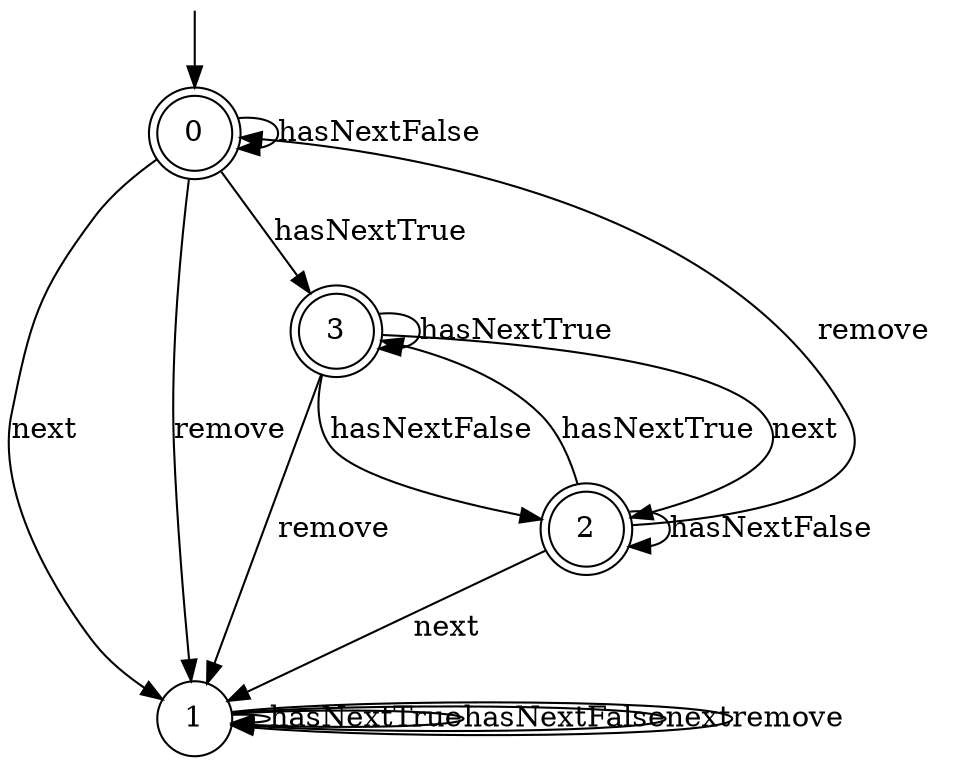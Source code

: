 digraph g {

	s0 [shape="doublecircle" label="0"];
	s1 [shape="circle" label="1"];
	s2 [shape="doublecircle" label="2"];
	s3 [shape="doublecircle" label="3"];
	s0 -> s3 [label="hasNextTrue"];
	s0 -> s0 [label="hasNextFalse"];
	s0 -> s1 [label="next"];
	s0 -> s1 [label="remove"];
	s1 -> s1 [label="hasNextTrue"];
	s1 -> s1 [label="hasNextFalse"];
	s1 -> s1 [label="next"];
	s1 -> s1 [label="remove"];
	s2 -> s3 [label="hasNextTrue"];
	s2 -> s2 [label="hasNextFalse"];
	s2 -> s1 [label="next"];
	s2 -> s0 [label="remove"];
	s3 -> s3 [label="hasNextTrue"];
	s3 -> s2 [label="hasNextFalse"];
	s3 -> s2 [label="next"];
	s3 -> s1 [label="remove"];

__start0 [label="" shape="none" width="0" height="0"];
__start0 -> s0;

}
